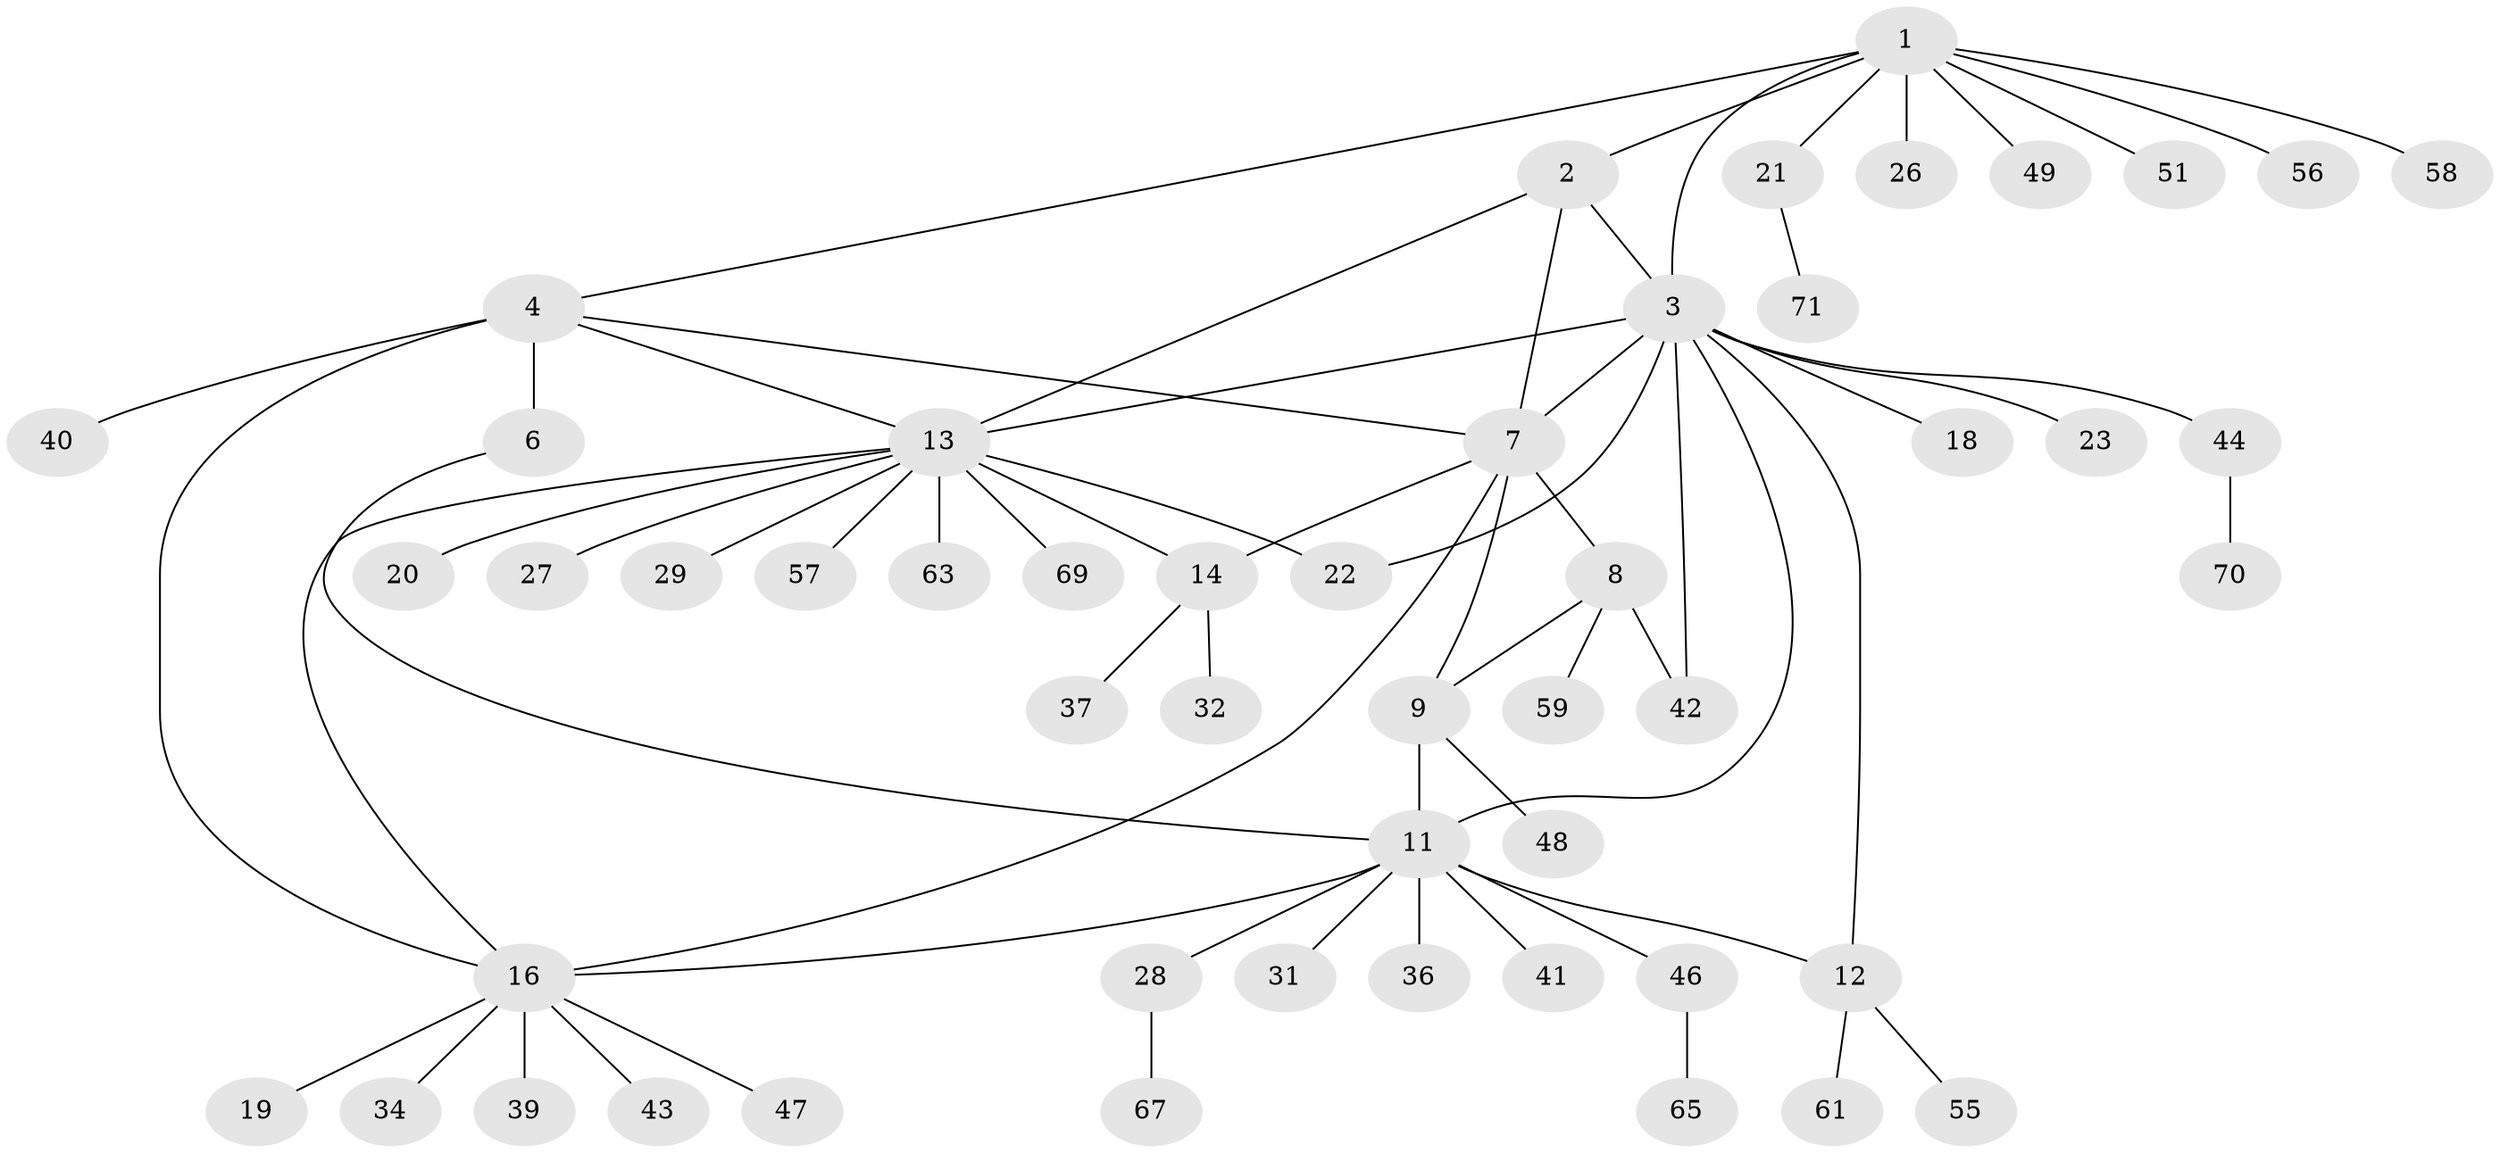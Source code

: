 // Generated by graph-tools (version 1.1) at 2025/52/02/27/25 19:52:15]
// undirected, 51 vertices, 65 edges
graph export_dot {
graph [start="1"]
  node [color=gray90,style=filled];
  1 [super="+17"];
  2 [super="+25"];
  3 [super="+10"];
  4 [super="+5"];
  6;
  7 [super="+52"];
  8 [super="+33"];
  9;
  11 [super="+24"];
  12 [super="+64"];
  13 [super="+15"];
  14 [super="+38"];
  16 [super="+68"];
  18;
  19;
  20;
  21 [super="+35"];
  22;
  23 [super="+45"];
  26 [super="+30"];
  27;
  28 [super="+60"];
  29;
  31;
  32;
  34 [super="+50"];
  36;
  37;
  39;
  40 [super="+53"];
  41;
  42 [super="+62"];
  43;
  44 [super="+54"];
  46;
  47;
  48 [super="+66"];
  49;
  51;
  55;
  56;
  57;
  58;
  59;
  61;
  63;
  65;
  67;
  69;
  70;
  71;
  1 -- 2;
  1 -- 3;
  1 -- 4;
  1 -- 21;
  1 -- 26;
  1 -- 51;
  1 -- 56;
  1 -- 58;
  1 -- 49;
  2 -- 3;
  2 -- 7;
  2 -- 13;
  3 -- 22;
  3 -- 42;
  3 -- 11;
  3 -- 12;
  3 -- 44;
  3 -- 18;
  3 -- 23;
  3 -- 13;
  3 -- 7;
  4 -- 6 [weight=2];
  4 -- 13;
  4 -- 16;
  4 -- 7;
  4 -- 40;
  6 -- 11;
  7 -- 8;
  7 -- 9;
  7 -- 14;
  7 -- 16;
  8 -- 9;
  8 -- 59;
  8 -- 42;
  9 -- 11;
  9 -- 48;
  11 -- 12;
  11 -- 31;
  11 -- 36;
  11 -- 41;
  11 -- 16;
  11 -- 28;
  11 -- 46;
  12 -- 55;
  12 -- 61;
  13 -- 14 [weight=2];
  13 -- 29;
  13 -- 57;
  13 -- 63;
  13 -- 69;
  13 -- 20;
  13 -- 22;
  13 -- 27;
  13 -- 16;
  14 -- 32;
  14 -- 37;
  16 -- 19;
  16 -- 34;
  16 -- 39;
  16 -- 43;
  16 -- 47;
  21 -- 71;
  28 -- 67;
  44 -- 70;
  46 -- 65;
}
